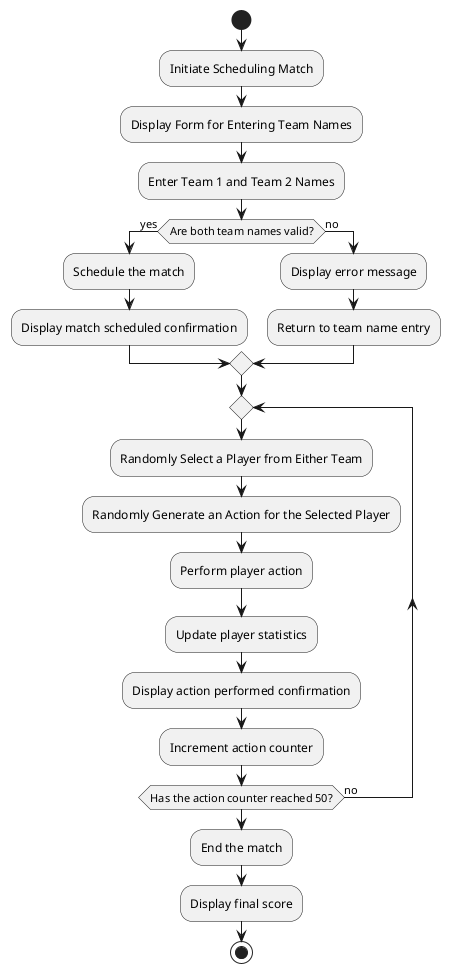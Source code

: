 @startuml
start

:Initiate Scheduling Match;
:Display Form for Entering Team Names;
:Enter Team 1 and Team 2 Names;

if (Are both team names valid?) then (yes)
  :Schedule the match;
  :Display match scheduled confirmation;
else (no)
  :Display error message;
  :Return to team name entry;
endif

repeat
  :Randomly Select a Player from Either Team;
  :Randomly Generate an Action for the Selected Player;
  :Perform player action;
  :Update player statistics;
  :Display action performed confirmation;
  :Increment action counter;
repeat while (Has the action counter reached 50?) is (no)

:End the match;
:Display final score;

stop
@enduml
